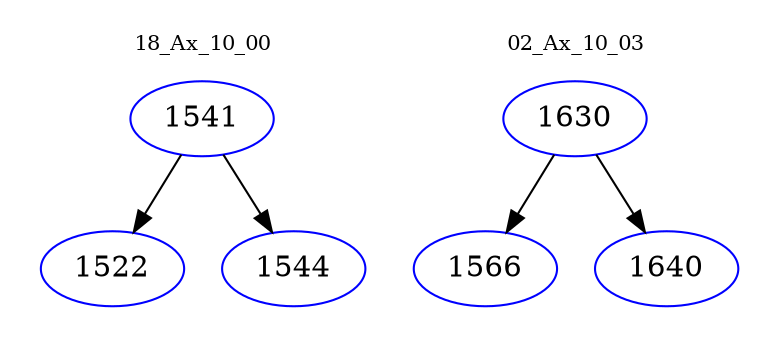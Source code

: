 digraph{
subgraph cluster_0 {
color = white
label = "18_Ax_10_00";
fontsize=10;
T0_1541 [label="1541", color="blue"]
T0_1541 -> T0_1522 [color="black"]
T0_1522 [label="1522", color="blue"]
T0_1541 -> T0_1544 [color="black"]
T0_1544 [label="1544", color="blue"]
}
subgraph cluster_1 {
color = white
label = "02_Ax_10_03";
fontsize=10;
T1_1630 [label="1630", color="blue"]
T1_1630 -> T1_1566 [color="black"]
T1_1566 [label="1566", color="blue"]
T1_1630 -> T1_1640 [color="black"]
T1_1640 [label="1640", color="blue"]
}
}
